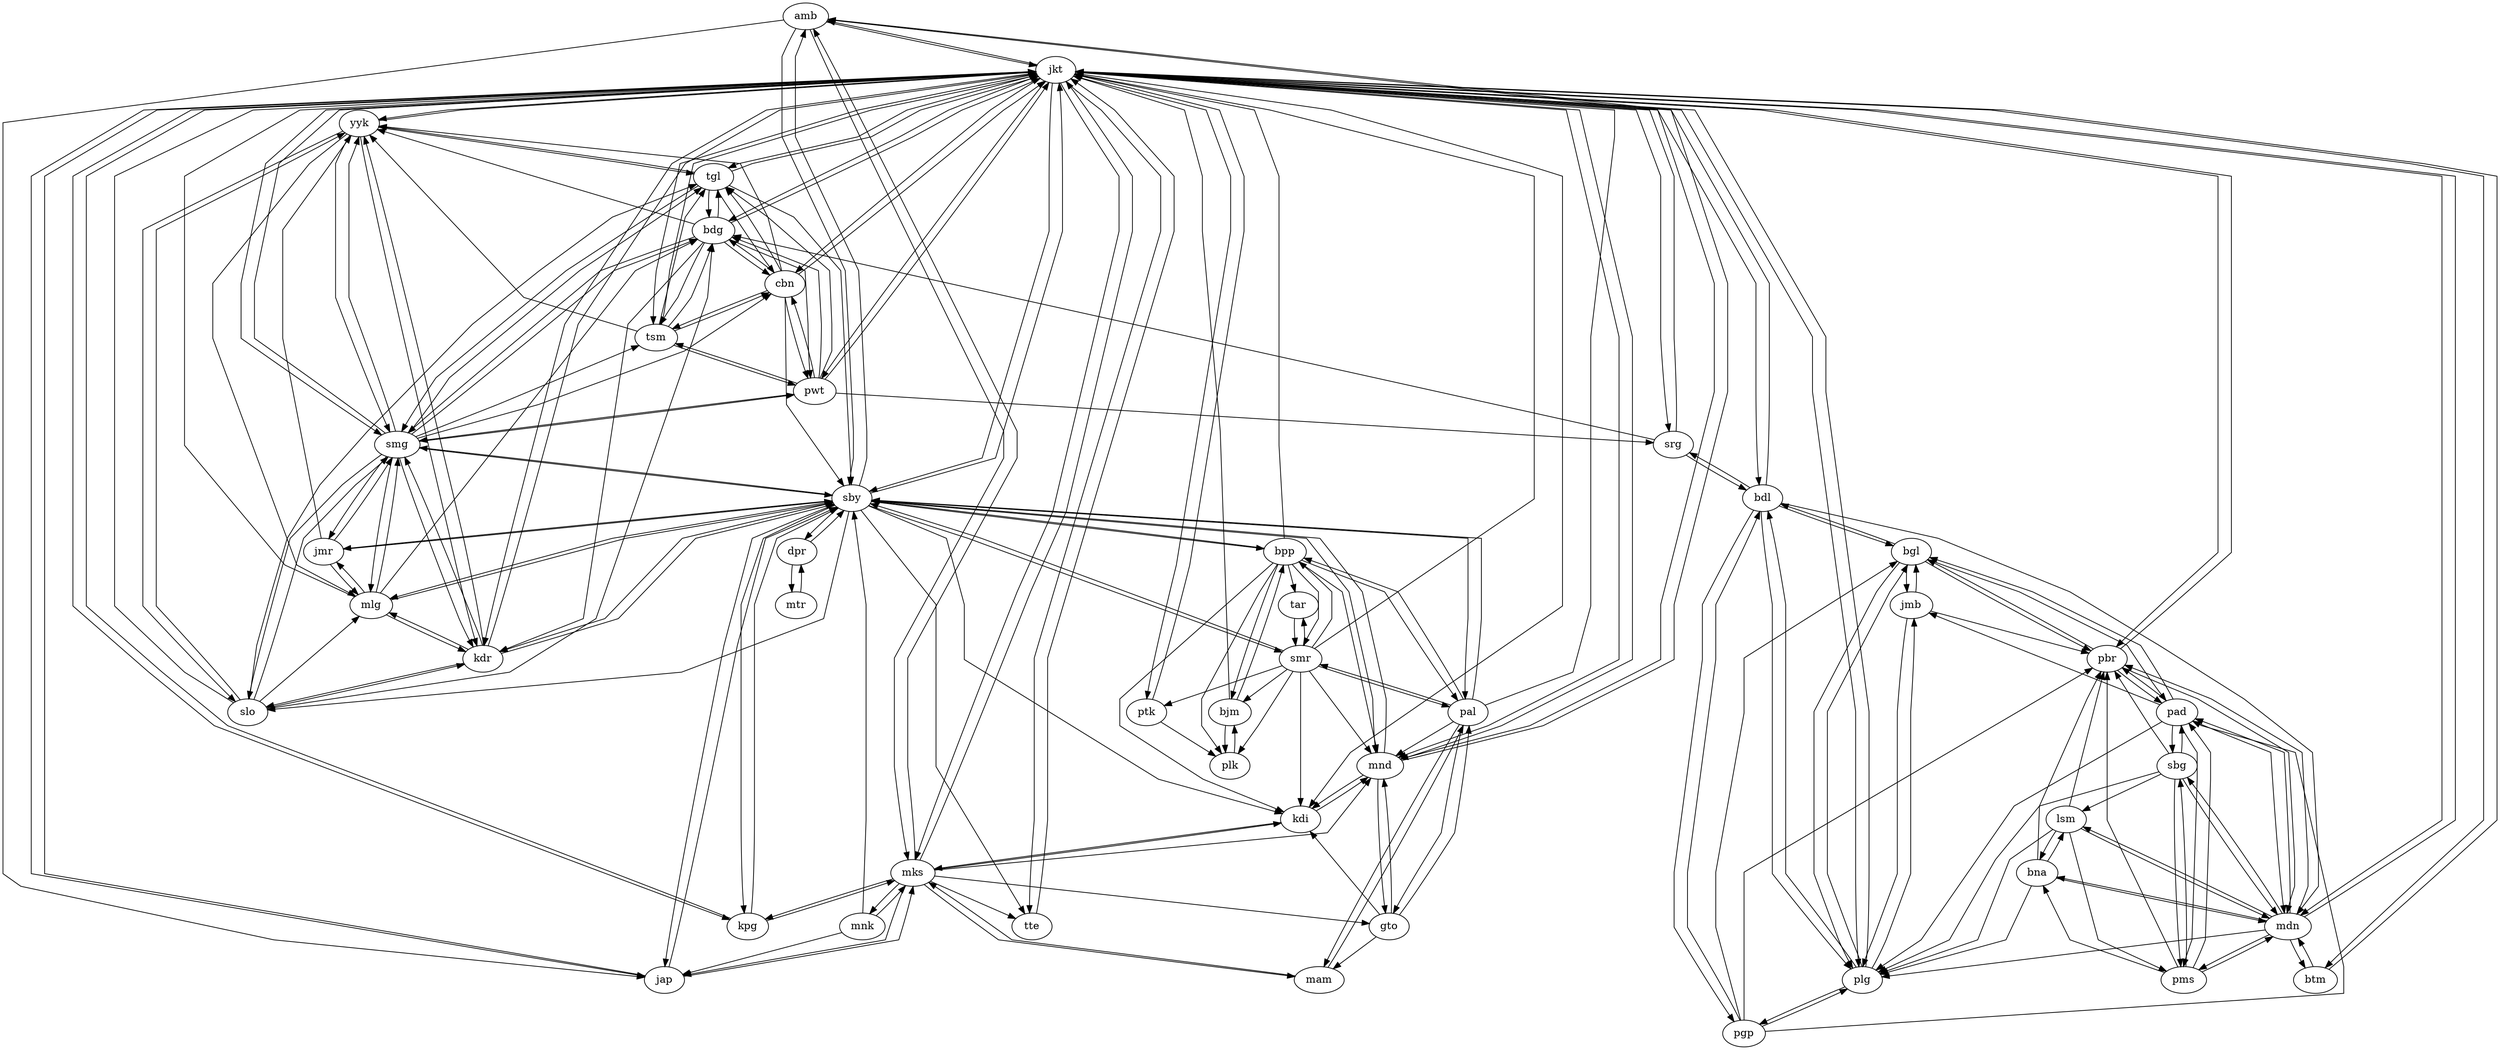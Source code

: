 digraph usulan_df {
    splines=polyline
    overlap=scale
    mode=KK
    amb [
        pos = "128.1843218,-3.6947983"
    ];
    bpp [
        pos = "116.8291272,-1.277385"
    ];
    bna [
        pos = "95.3168672,5.5576385"
    ];
    bdg [
        pos = "107.6092794,-6.9143356"
    ];
    bjm [
        pos = "114.5918511,-3.3236478"
    ];
    btm [
        pos = "104.0558977,1.1292039"
    ];
    bgl [
        pos = "102.253207,-3.790198"
    ];
    cbn [
        pos = "108.5721852,-6.7189802"
    ];
    dpr [
        pos = "115.222783,-8.6683054"
    ];
    gto [
        pos = "123.077416,0.5353762"
    ];
    jkt [
        pos = "106.8247514,-6.1667636"
    ];
    jmb [
        pos = "103.5828587,-1.6091815"
    ];
    jap [
        pos = "140.7058042,-2.5390505"
    ];
    jmr [
        pos = "113.6793971,-8.1782815"
    ];
    kdr [
        pos = "112.0138795,-7.8141708"
    ];
    kdi [
        pos = "122.5507713,-3.9651584"
    ];
    kpg [
        pos = "123.6059201,-10.1709413"
    ];
    bdl [
        pos = "105.267406,-5.4434601"
    ];
    lsm [
        pos = "97.1411612,5.1823794"
    ];
    mks [
        pos = "119.4141384,-5.1341616"
    ];
    mlg [
        pos = "112.6314473,-7.9816268"
    ];
    mam [
        pos = "118.8895996,-2.6778004"
    ];
    mnd [
        pos = "124.8428007,1.4677089"
    ];
    mnk [
        pos = "134.07563,-0.8655739"
    ];
    mtr [
        pos = "116.102498,-8.580817"
    ];
    mdn [
        pos = "98.6770692,3.5907934"
    ];
    pad [
        pos = "100.3622993,-0.9430504"
    ];
    plk [
        pos = "113.925826,-2.2136981"
    ];
    plg [
        pos = "104.7544829,-2.975594"
    ];
    pal [
        pos = "119.870193,-0.8891689"
    ];
    pgp [
        pos = "106.1570726,-2.1489221"
    ];
    pbr [
        pos = "101.446956,0.5146997"
    ];
    pms [
        pos = "99.0582705,2.9556307"
    ];
    ptk [
        pos = "109.35379,-0.059941"
    ];
    pwt [
        pos = "109.2379672,-7.4222463"
    ];
    smr [
        pos = "117.1380567,-0.5008913"
    ];
    smg [
        pos = "110.4226331,-6.9946758"
    ];
    srg [
        pos = "106.1498068,-6.1758653"
    ];
    sbg [
        pos = "98.77534,1.7474852"
    ];
    slo [
        pos = "110.8295009,-7.5708804"
    ];
    sby [
        pos = "112.7377473,-7.2441903"
    ];
    tar [
        pos = "117.5750747,3.3216291"
    ];
    tsm [
        pos = "108.2257789,-7.3265654"
    ];
    tgl [
        pos = "109.1288435,-6.8679808"
    ];
    tte [
        pos = "127.3807226,0.7871245"
    ];
    yyk [
        pos = "110.3659379,-7.8018115"
    ];
    mtr -> dpr;
    plg -> jkt;
    plg -> bdl;
    plg -> jmb;
    plg -> bgl;
    plg -> pgp;
    kpg -> mks;
    kpg -> jkt;
    kpg -> sby;
    pwt -> jkt;
    pwt -> srg;
    pwt -> bdg;
    pwt -> smg;
    pwt -> tsm;
    pwt -> cbn;
    pwt -> tgl;
    sbg -> lsm;
    sbg -> pbr;
    sbg -> pad;
    sbg -> mdn;
    sbg -> plg;
    sbg -> pms;
    smg -> cbn;
    smg -> pwt;
    smg -> bdg;
    smg -> tgl;
    smg -> mlg;
    smg -> jmr;
    smg -> kdr;
    smg -> tsm;
    smg -> jkt;
    smg -> yyk;
    smg -> slo;
    smg -> sby;
    pms -> pbr;
    pms -> pad;
    pms -> sbg;
    pms -> mdn;
    pms -> bna;
    btm -> jkt;
    btm -> mdn;
    tgl -> jkt;
    tgl -> yyk;
    tgl -> bdg;
    tgl -> smg;
    tgl -> sby;
    tgl -> cbn;
    mlg -> jkt;
    mlg -> bdg;
    mlg -> kdr;
    mlg -> jmr;
    mlg -> smg;
    mlg -> sby;
    mam -> mks;
    mam -> pal;
    mnk -> mks;
    mnk -> jap;
    mnk -> sby;
    kdi -> mks;
    kdi -> mnd;
    pad -> pbr;
    pad -> jmb;
    pad -> sbg;
    pad -> bgl;
    pad -> plg;
    pad -> mdn;
    pad -> pms;
    tar -> smr;
    tte -> jkt;
    cbn -> jkt;
    cbn -> yyk;
    cbn -> pwt;
    cbn -> bdg;
    cbn -> tsm;
    cbn -> sby;
    cbn -> tgl;
    pal -> bpp;
    pal -> jkt;
    pal -> mam;
    pal -> smr;
    pal -> mnd;
    pal -> sby;
    pal -> gto;
    jap -> mks;
    jap -> jkt;
    jap -> sby;
    bpp -> tar;
    bpp -> jkt;
    bpp -> kdi;
    bpp -> smr;
    bpp -> pal;
    bpp -> plk;
    bpp -> bjm;
    bpp -> mnd;
    bpp -> sby;
    gto -> mam;
    gto -> kdi;
    gto -> pal;
    gto -> mnd;
    ptk -> jkt;
    ptk -> plk;
    bdl -> jkt;
    bdl -> srg;
    bdl -> bgl;
    bdl -> plg;
    bdl -> mdn;
    bdl -> pgp;
    jmr -> mlg;
    jmr -> yyk;
    jmr -> smg;
    jmr -> sby;
    kdr -> mlg;
    kdr -> yyk;
    kdr -> jkt;
    kdr -> slo;
    kdr -> smg;
    kdr -> sby;
    tsm -> jkt;
    tsm -> pwt;
    tsm -> yyk;
    tsm -> bdg;
    tsm -> cbn;
    tsm -> tgl;
    mdn -> lsm;
    mdn -> jkt;
    mdn -> pbr;
    mdn -> pad;
    mdn -> btm;
    mdn -> sbg;
    mdn -> plg;
    mdn -> pms;
    mdn -> bna;
    jkt -> pbr;
    jkt -> plg;
    jkt -> tte;
    jkt -> cbn;
    jkt -> kpg;
    jkt -> pwt;
    jkt -> jap;
    jkt -> bdg;
    jkt -> smg;
    jkt -> amb;
    jkt -> btm;
    jkt -> tgl;
    jkt -> srg;
    jkt -> mks;
    jkt -> ptk;
    jkt -> bdl;
    jkt -> kdr;
    jkt -> mnd;
    jkt -> tsm;
    jkt -> mdn;
    jkt -> kdi;
    jkt -> yyk;
    jkt -> sby;
    yyk -> mlg;
    yyk -> jkt;
    yyk -> slo;
    yyk -> kdr;
    yyk -> smg;
    yyk -> tgl;
    bgl -> pbr;
    bgl -> pad;
    bgl -> jmb;
    bgl -> bdl;
    bgl -> plg;
    dpr -> mtr;
    dpr -> sby;
    pbr -> jkt;
    pbr -> pad;
    pbr -> bgl;
    pbr -> mdn;
    bna -> lsm;
    bna -> pbr;
    bna -> mdn;
    bna -> plg;
    lsm -> pbr;
    lsm -> mdn;
    lsm -> plg;
    lsm -> bna;
    lsm -> pms;
    amb -> mks;
    amb -> jkt;
    amb -> jap;
    amb -> mnd;
    amb -> sby;
    mks -> gto;
    mks -> mam;
    mks -> kdi;
    mks -> jkt;
    mks -> jap;
    mks -> mnd;
    mks -> mnk;
    mks -> tte;
    mks -> amb;
    mks -> kpg;
    mnd -> jkt;
    mnd -> kdi;
    mnd -> sby;
    mnd -> amb;
    mnd -> gto;
    bjm -> jkt;
    bjm -> plk;
    bjm -> bpp;
    pgp -> pbr;
    pgp -> pad;
    pgp -> bdl;
    pgp -> bgl;
    pgp -> plg;
    jmb -> pbr;
    jmb -> bgl;
    jmb -> plg;
    sby -> tte;
    sby -> kpg;
    sby -> pal;
    sby -> jap;
    sby -> smg;
    sby -> amb;
    sby -> bpp;
    sby -> mlg;
    sby -> smr;
    sby -> kdr;
    sby -> jmr;
    sby -> mnd;
    sby -> jkt;
    sby -> kdi;
    sby -> slo;
    sby -> dpr;
    bdg -> jkt;
    bdg -> pwt;
    bdg -> yyk;
    bdg -> kdr;
    bdg -> smg;
    bdg -> tsm;
    bdg -> cbn;
    bdg -> tgl;
    plk -> bjm;
    srg -> jkt;
    srg -> bdl;
    srg -> bdg;
    smr -> tar;
    smr -> pal;
    smr -> jkt;
    smr -> kdi;
    smr -> ptk;
    smr -> plk;
    smr -> mnd;
    smr -> bjm;
    smr -> sby;
    smr -> bpp;
    slo -> mlg;
    slo -> yyk;
    slo -> jkt;
    slo -> bdg;
    slo -> kdr;
    slo -> smg;
    slo -> tgl;
}